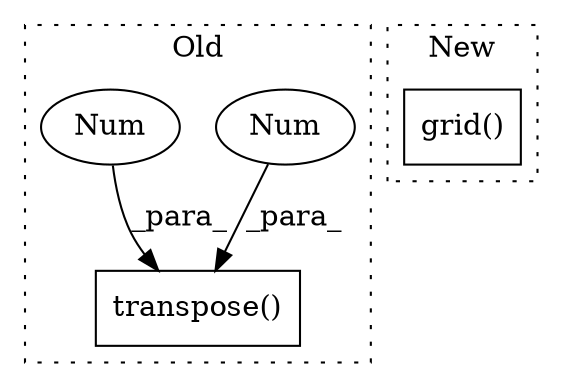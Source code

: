 digraph G {
subgraph cluster0 {
1 [label="transpose()" a="75" s="1635,1714" l="75,1" shape="box"];
3 [label="Num" a="76" s="1713" l="1" shape="ellipse"];
4 [label="Num" a="76" s="1710" l="1" shape="ellipse"];
label = "Old";
style="dotted";
}
subgraph cluster1 {
2 [label="grid()" a="75" s="2640,2661" l="17,16" shape="box"];
label = "New";
style="dotted";
}
3 -> 1 [label="_para_"];
4 -> 1 [label="_para_"];
}
